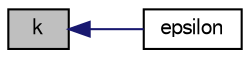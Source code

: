 digraph "k"
{
  bgcolor="transparent";
  edge [fontname="FreeSans",fontsize="10",labelfontname="FreeSans",labelfontsize="10"];
  node [fontname="FreeSans",fontsize="10",shape=record];
  rankdir="LR";
  Node57 [label="k",height=0.2,width=0.4,color="black", fillcolor="grey75", style="filled", fontcolor="black"];
  Node57 -> Node58 [dir="back",color="midnightblue",fontsize="10",style="solid",fontname="FreeSans"];
  Node58 [label="epsilon",height=0.2,width=0.4,color="black",URL="$a30850.html#ad79e047917669fbb490d351478651e20",tooltip="Return the SGS turbulent dissipation. "];
}
